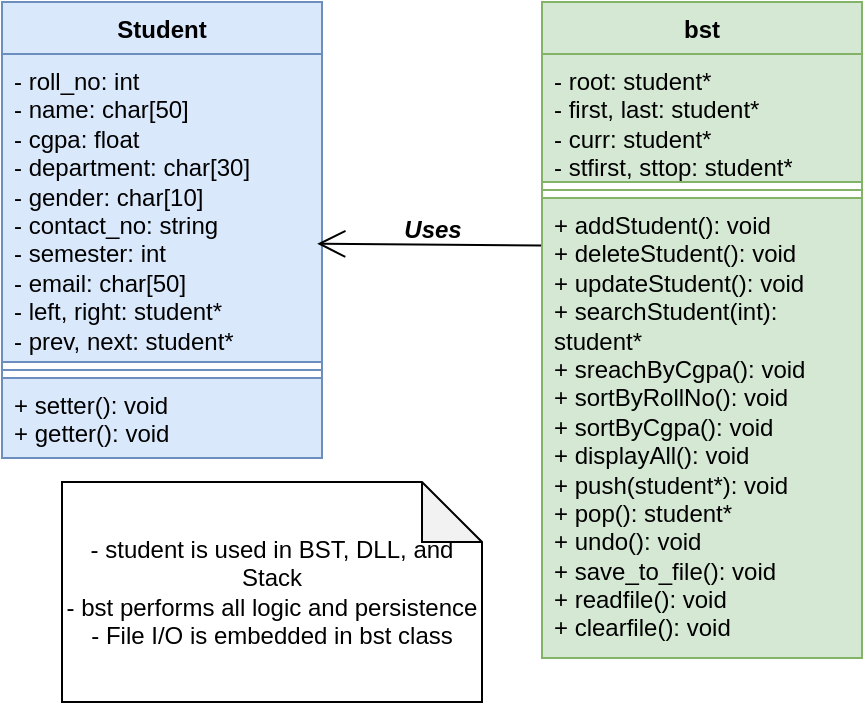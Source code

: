 <mxfile version="26.1.1">
  <diagram id="C5RBs43oDa-KdzZeNtuy" name="Page-1">
    <mxGraphModel dx="1050" dy="522" grid="1" gridSize="10" guides="1" tooltips="1" connect="1" arrows="1" fold="1" page="1" pageScale="1" pageWidth="827" pageHeight="1169" background="none" math="0" shadow="0">
      <root>
        <mxCell id="WIyWlLk6GJQsqaUBKTNV-0" />
        <mxCell id="WIyWlLk6GJQsqaUBKTNV-1" parent="WIyWlLk6GJQsqaUBKTNV-0" />
        <mxCell id="AHOfwArXX1mJ6PbQWnxd-17" value="bst" style="swimlane;fontStyle=1;align=center;verticalAlign=top;childLayout=stackLayout;horizontal=1;startSize=26;horizontalStack=0;resizeParent=1;resizeParentMax=0;resizeLast=0;collapsible=1;marginBottom=0;whiteSpace=wrap;html=1;fillColor=#d5e8d4;strokeColor=#82b366;" vertex="1" parent="WIyWlLk6GJQsqaUBKTNV-1">
          <mxGeometry x="400" y="110" width="160" height="328" as="geometry" />
        </mxCell>
        <mxCell id="AHOfwArXX1mJ6PbQWnxd-18" value="&lt;div&gt;- root: student*&lt;/div&gt;&lt;div&gt;- first, last: student*&lt;/div&gt;&lt;div&gt;- curr: student*&lt;/div&gt;&lt;div&gt;- stfirst, sttop: student*&lt;/div&gt;" style="text;strokeColor=#82b366;fillColor=#d5e8d4;align=left;verticalAlign=top;spacingLeft=4;spacingRight=4;overflow=hidden;rotatable=0;points=[[0,0.5],[1,0.5]];portConstraint=eastwest;whiteSpace=wrap;html=1;" vertex="1" parent="AHOfwArXX1mJ6PbQWnxd-17">
          <mxGeometry y="26" width="160" height="64" as="geometry" />
        </mxCell>
        <mxCell id="AHOfwArXX1mJ6PbQWnxd-19" value="" style="line;strokeWidth=1;fillColor=none;align=left;verticalAlign=middle;spacingTop=-1;spacingLeft=3;spacingRight=3;rotatable=0;labelPosition=right;points=[];portConstraint=eastwest;strokeColor=inherit;" vertex="1" parent="AHOfwArXX1mJ6PbQWnxd-17">
          <mxGeometry y="90" width="160" height="8" as="geometry" />
        </mxCell>
        <mxCell id="AHOfwArXX1mJ6PbQWnxd-20" value="&lt;div&gt;+ addStudent(): void&lt;/div&gt;&lt;div&gt;+ deleteStudent(): void&lt;/div&gt;&lt;div&gt;+ updateStudent(): void&lt;/div&gt;&lt;div&gt;+ searchStudent(int): student*&lt;/div&gt;&lt;div&gt;+ sreachByCgpa(): void&lt;/div&gt;&lt;div&gt;+ sortByRollNo(): void&lt;/div&gt;&lt;div&gt;+ sortByCgpa(): void&lt;/div&gt;&lt;div&gt;+ displayAll(): void&lt;/div&gt;&lt;div&gt;+ push(student*): void&lt;/div&gt;&lt;div&gt;+ pop(): student*&lt;/div&gt;&lt;div&gt;+ undo(): void&lt;/div&gt;&lt;div&gt;+ save_to_file(): void&lt;/div&gt;&lt;div&gt;+ readfile(): void&lt;/div&gt;&lt;div&gt;+ clearfile(): void&lt;/div&gt;" style="text;strokeColor=#82b366;fillColor=#d5e8d4;align=left;verticalAlign=top;spacingLeft=4;spacingRight=4;overflow=hidden;rotatable=0;points=[[0,0.5],[1,0.5]];portConstraint=eastwest;whiteSpace=wrap;html=1;" vertex="1" parent="AHOfwArXX1mJ6PbQWnxd-17">
          <mxGeometry y="98" width="160" height="230" as="geometry" />
        </mxCell>
        <mxCell id="AHOfwArXX1mJ6PbQWnxd-21" value="Student" style="swimlane;fontStyle=1;align=center;verticalAlign=top;childLayout=stackLayout;horizontal=1;startSize=26;horizontalStack=0;resizeParent=1;resizeParentMax=0;resizeLast=0;collapsible=1;marginBottom=0;whiteSpace=wrap;html=1;fillColor=#dae8fc;strokeColor=#6c8ebf;" vertex="1" parent="WIyWlLk6GJQsqaUBKTNV-1">
          <mxGeometry x="130" y="110" width="160" height="228" as="geometry" />
        </mxCell>
        <mxCell id="AHOfwArXX1mJ6PbQWnxd-22" value="- roll_no: int&#xa;- name: char[50]&#xa;- cgpa: float&#xa;- department: char[30]&#xa;- gender: char[10]&#xa;- contact_no: string&#xa;- semester: int&#xa;- email: char[50]&#xa;- left, right: student*&#xa;- prev, next: student*" style="text;strokeColor=#6c8ebf;fillColor=#dae8fc;align=left;verticalAlign=top;spacingLeft=4;spacingRight=4;overflow=hidden;rotatable=0;points=[[0,0.5],[1,0.5]];portConstraint=eastwest;whiteSpace=wrap;html=1;" vertex="1" parent="AHOfwArXX1mJ6PbQWnxd-21">
          <mxGeometry y="26" width="160" height="154" as="geometry" />
        </mxCell>
        <mxCell id="AHOfwArXX1mJ6PbQWnxd-23" value="" style="line;strokeWidth=1;fillColor=none;align=left;verticalAlign=middle;spacingTop=-1;spacingLeft=3;spacingRight=3;rotatable=0;labelPosition=right;points=[];portConstraint=eastwest;strokeColor=inherit;" vertex="1" parent="AHOfwArXX1mJ6PbQWnxd-21">
          <mxGeometry y="180" width="160" height="8" as="geometry" />
        </mxCell>
        <mxCell id="AHOfwArXX1mJ6PbQWnxd-24" value="&lt;div&gt;+ setter(): void&lt;/div&gt;&lt;div&gt;+ getter(): void&lt;/div&gt;" style="text;strokeColor=#6c8ebf;fillColor=#dae8fc;align=left;verticalAlign=top;spacingLeft=4;spacingRight=4;overflow=hidden;rotatable=0;points=[[0,0.5],[1,0.5]];portConstraint=eastwest;whiteSpace=wrap;html=1;" vertex="1" parent="AHOfwArXX1mJ6PbQWnxd-21">
          <mxGeometry y="188" width="160" height="40" as="geometry" />
        </mxCell>
        <mxCell id="AHOfwArXX1mJ6PbQWnxd-25" value="" style="endArrow=open;endFill=1;endSize=12;html=1;rounded=0;exitX=-0.003;exitY=0.103;exitDx=0;exitDy=0;exitPerimeter=0;entryX=0.985;entryY=0.616;entryDx=0;entryDy=0;entryPerimeter=0;" edge="1" parent="WIyWlLk6GJQsqaUBKTNV-1" source="AHOfwArXX1mJ6PbQWnxd-20" target="AHOfwArXX1mJ6PbQWnxd-22">
          <mxGeometry width="160" relative="1" as="geometry">
            <mxPoint x="270" y="240" as="sourcePoint" />
            <mxPoint x="430" y="240" as="targetPoint" />
          </mxGeometry>
        </mxCell>
        <mxCell id="AHOfwArXX1mJ6PbQWnxd-26" value="&lt;b&gt;&lt;i&gt;Uses&lt;/i&gt;&lt;/b&gt;" style="text;html=1;align=center;verticalAlign=middle;resizable=0;points=[];autosize=1;strokeColor=none;fillColor=none;" vertex="1" parent="WIyWlLk6GJQsqaUBKTNV-1">
          <mxGeometry x="320" y="209" width="50" height="30" as="geometry" />
        </mxCell>
        <mxCell id="AHOfwArXX1mJ6PbQWnxd-27" value="&lt;div&gt;- student is used in BST, DLL, and Stack&lt;/div&gt;&lt;div&gt;- bst performs all logic and persistence&lt;/div&gt;&lt;div&gt;- File I/O is embedded in bst class&lt;/div&gt;" style="shape=note;whiteSpace=wrap;html=1;backgroundOutline=1;darkOpacity=0.05;" vertex="1" parent="WIyWlLk6GJQsqaUBKTNV-1">
          <mxGeometry x="160" y="350" width="210" height="110" as="geometry" />
        </mxCell>
      </root>
    </mxGraphModel>
  </diagram>
</mxfile>
